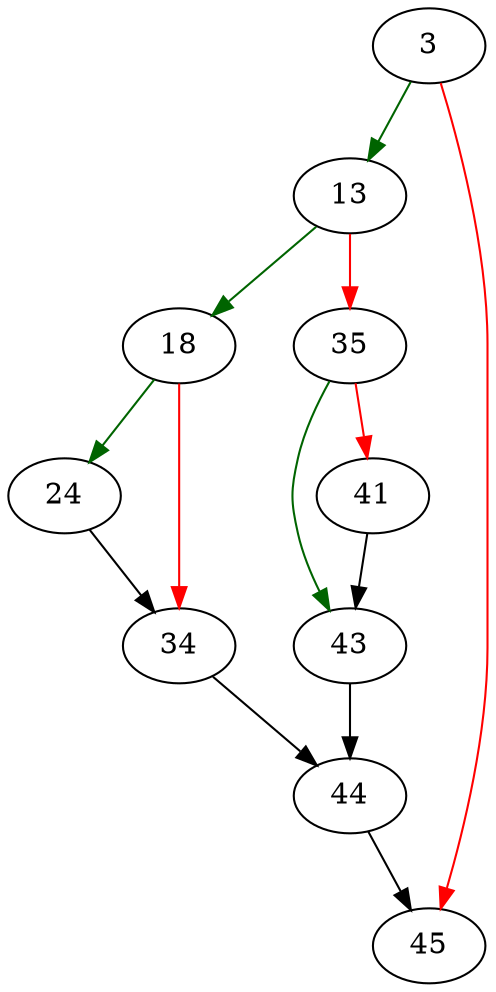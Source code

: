 strict digraph "dbReallocFinish" {
	// Node definitions.
	3 [entry=true];
	13;
	45;
	18;
	35;
	24;
	34;
	44;
	43;
	41;

	// Edge definitions.
	3 -> 13 [
		color=darkgreen
		cond=true
	];
	3 -> 45 [
		color=red
		cond=false
	];
	13 -> 18 [
		color=darkgreen
		cond=true
	];
	13 -> 35 [
		color=red
		cond=false
	];
	18 -> 24 [
		color=darkgreen
		cond=true
	];
	18 -> 34 [
		color=red
		cond=false
	];
	35 -> 43 [
		color=darkgreen
		cond=true
	];
	35 -> 41 [
		color=red
		cond=false
	];
	24 -> 34;
	34 -> 44;
	44 -> 45;
	43 -> 44;
	41 -> 43;
}